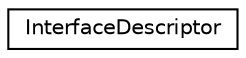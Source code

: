 digraph "Graphical Class Hierarchy"
{
  edge [fontname="Helvetica",fontsize="10",labelfontname="Helvetica",labelfontsize="10"];
  node [fontname="Helvetica",fontsize="10",shape=record];
  rankdir="LR";
  Node1 [label="InterfaceDescriptor",height=0.2,width=0.4,color="black", fillcolor="white", style="filled",URL="$db/da1/structInterfaceDescriptor.html"];
}
